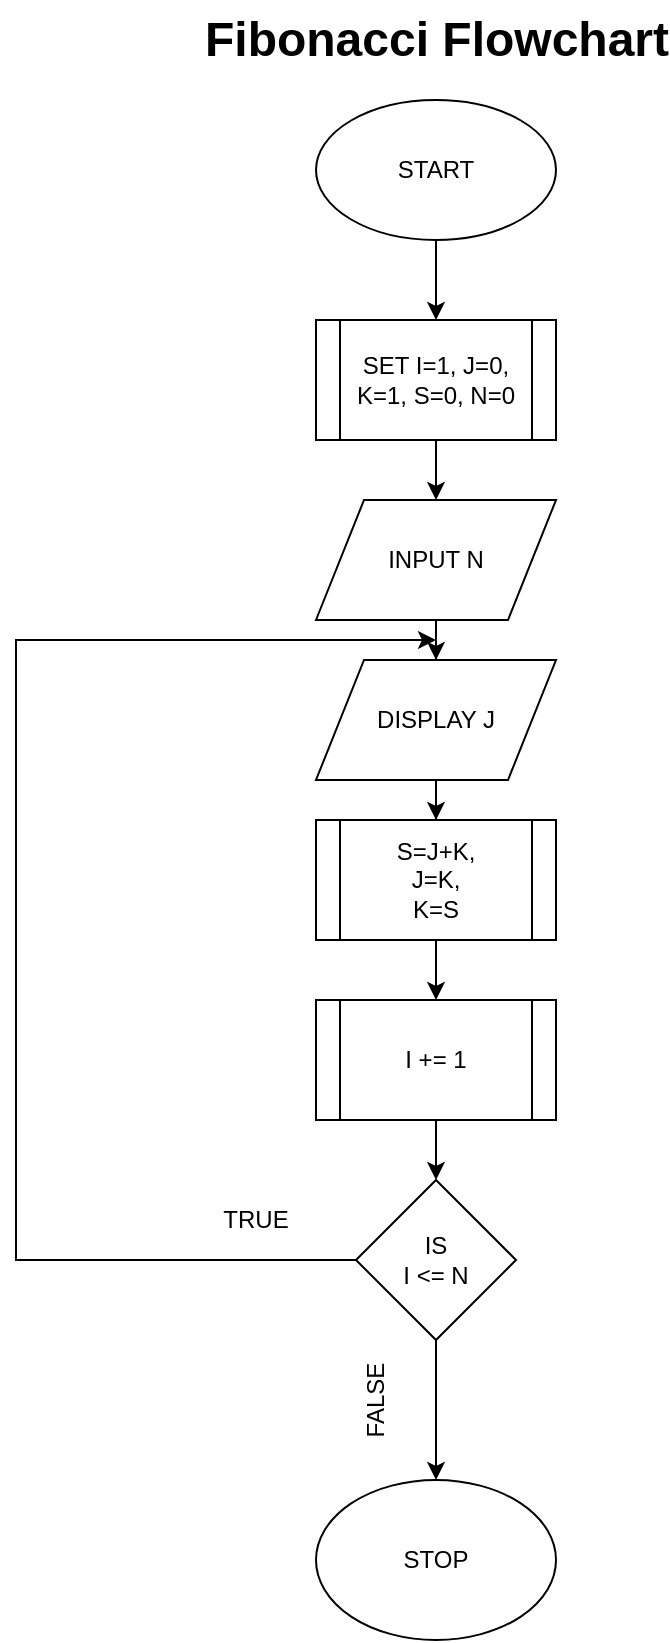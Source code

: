 <mxfile version="10.7.7" type="github"><diagram name="Page-1" id="74e2e168-ea6b-b213-b513-2b3c1d86103e"><mxGraphModel dx="1394" dy="757" grid="1" gridSize="10" guides="1" tooltips="1" connect="1" arrows="1" fold="1" page="1" pageScale="1" pageWidth="1100" pageHeight="850" background="#ffffff" math="0" shadow="0"><root><mxCell id="0"/><mxCell id="1" parent="0"/><mxCell id="OYP3aHdlq0PB60aHiCY8-4" style="edgeStyle=orthogonalEdgeStyle;rounded=0;orthogonalLoop=1;jettySize=auto;html=1;entryX=0.5;entryY=0;entryDx=0;entryDy=0;" edge="1" parent="1" source="OYP3aHdlq0PB60aHiCY8-1" target="OYP3aHdlq0PB60aHiCY8-3"><mxGeometry relative="1" as="geometry"/></mxCell><mxCell id="OYP3aHdlq0PB60aHiCY8-1" value="START" style="ellipse;whiteSpace=wrap;html=1;" vertex="1" parent="1"><mxGeometry x="490" y="50" width="120" height="70" as="geometry"/></mxCell><mxCell id="OYP3aHdlq0PB60aHiCY8-2" value="Fibonacci Flowchart&lt;br&gt;" style="text;strokeColor=none;fillColor=none;html=1;fontSize=24;fontStyle=1;verticalAlign=middle;align=center;" vertex="1" parent="1"><mxGeometry x="500" width="100" height="40" as="geometry"/></mxCell><mxCell id="OYP3aHdlq0PB60aHiCY8-6" style="edgeStyle=orthogonalEdgeStyle;rounded=0;orthogonalLoop=1;jettySize=auto;html=1;entryX=0.5;entryY=0;entryDx=0;entryDy=0;" edge="1" parent="1" source="OYP3aHdlq0PB60aHiCY8-3" target="OYP3aHdlq0PB60aHiCY8-5"><mxGeometry relative="1" as="geometry"/></mxCell><mxCell id="OYP3aHdlq0PB60aHiCY8-3" value="SET I=1, J=0, K=1, S=0, N=0" style="shape=process;whiteSpace=wrap;html=1;backgroundOutline=1;" vertex="1" parent="1"><mxGeometry x="490" y="160" width="120" height="60" as="geometry"/></mxCell><mxCell id="OYP3aHdlq0PB60aHiCY8-8" style="edgeStyle=orthogonalEdgeStyle;rounded=0;orthogonalLoop=1;jettySize=auto;html=1;" edge="1" parent="1" source="OYP3aHdlq0PB60aHiCY8-5" target="OYP3aHdlq0PB60aHiCY8-7"><mxGeometry relative="1" as="geometry"/></mxCell><mxCell id="OYP3aHdlq0PB60aHiCY8-5" value="INPUT N" style="shape=parallelogram;perimeter=parallelogramPerimeter;whiteSpace=wrap;html=1;" vertex="1" parent="1"><mxGeometry x="490" y="250" width="120" height="60" as="geometry"/></mxCell><mxCell id="OYP3aHdlq0PB60aHiCY8-10" style="edgeStyle=orthogonalEdgeStyle;rounded=0;orthogonalLoop=1;jettySize=auto;html=1;entryX=0.5;entryY=0;entryDx=0;entryDy=0;" edge="1" parent="1" source="OYP3aHdlq0PB60aHiCY8-7" target="OYP3aHdlq0PB60aHiCY8-9"><mxGeometry relative="1" as="geometry"/></mxCell><mxCell id="OYP3aHdlq0PB60aHiCY8-7" value="DISPLAY J" style="shape=parallelogram;perimeter=parallelogramPerimeter;whiteSpace=wrap;html=1;" vertex="1" parent="1"><mxGeometry x="490" y="330" width="120" height="60" as="geometry"/></mxCell><mxCell id="OYP3aHdlq0PB60aHiCY8-13" style="edgeStyle=orthogonalEdgeStyle;rounded=0;orthogonalLoop=1;jettySize=auto;html=1;" edge="1" parent="1" source="OYP3aHdlq0PB60aHiCY8-9" target="OYP3aHdlq0PB60aHiCY8-11"><mxGeometry relative="1" as="geometry"/></mxCell><mxCell id="OYP3aHdlq0PB60aHiCY8-9" value="S=J+K,&lt;br&gt;J=K,&lt;br&gt;K=S&lt;br&gt;" style="shape=process;whiteSpace=wrap;html=1;backgroundOutline=1;" vertex="1" parent="1"><mxGeometry x="490" y="410" width="120" height="60" as="geometry"/></mxCell><mxCell id="OYP3aHdlq0PB60aHiCY8-15" style="edgeStyle=orthogonalEdgeStyle;rounded=0;orthogonalLoop=1;jettySize=auto;html=1;entryX=0.5;entryY=0;entryDx=0;entryDy=0;" edge="1" parent="1" source="OYP3aHdlq0PB60aHiCY8-11" target="OYP3aHdlq0PB60aHiCY8-14"><mxGeometry relative="1" as="geometry"/></mxCell><mxCell id="OYP3aHdlq0PB60aHiCY8-11" value="I += 1" style="shape=process;whiteSpace=wrap;html=1;backgroundOutline=1;" vertex="1" parent="1"><mxGeometry x="490" y="500" width="120" height="60" as="geometry"/></mxCell><mxCell id="YqUCWHGP6vbL2bKTQsnA-5" style="edgeStyle=elbowEdgeStyle;rounded=0;orthogonalLoop=1;jettySize=auto;html=1;" edge="1" parent="1" source="OYP3aHdlq0PB60aHiCY8-14"><mxGeometry relative="1" as="geometry"><mxPoint x="550" y="320" as="targetPoint"/><Array as="points"><mxPoint x="340" y="540"/></Array></mxGeometry></mxCell><mxCell id="YqUCWHGP6vbL2bKTQsnA-9" style="edgeStyle=elbowEdgeStyle;rounded=0;orthogonalLoop=1;jettySize=auto;html=1;" edge="1" parent="1" source="OYP3aHdlq0PB60aHiCY8-14" target="YqUCWHGP6vbL2bKTQsnA-8"><mxGeometry relative="1" as="geometry"/></mxCell><mxCell id="OYP3aHdlq0PB60aHiCY8-14" value="IS&lt;br&gt;I &amp;lt;= N&lt;br&gt;" style="rhombus;whiteSpace=wrap;html=1;" vertex="1" parent="1"><mxGeometry x="510" y="590" width="80" height="80" as="geometry"/></mxCell><mxCell id="YqUCWHGP6vbL2bKTQsnA-6" value="TRUE" style="text;html=1;strokeColor=none;fillColor=none;align=center;verticalAlign=middle;whiteSpace=wrap;rounded=0;" vertex="1" parent="1"><mxGeometry x="440" y="600" width="40" height="20" as="geometry"/></mxCell><mxCell id="YqUCWHGP6vbL2bKTQsnA-8" value="STOP" style="ellipse;whiteSpace=wrap;html=1;" vertex="1" parent="1"><mxGeometry x="490" y="740" width="120" height="80" as="geometry"/></mxCell><mxCell id="YqUCWHGP6vbL2bKTQsnA-10" value="FALSE&lt;br&gt;" style="text;html=1;strokeColor=none;fillColor=none;align=center;verticalAlign=middle;whiteSpace=wrap;rounded=0;rotation=-90;" vertex="1" parent="1"><mxGeometry x="500" y="690" width="40" height="20" as="geometry"/></mxCell></root></mxGraphModel></diagram><diagram id="9CjNy5rpI3dvc3TU03Sr" name="Page-2"><mxGraphModel dx="1394" dy="757" grid="1" gridSize="10" guides="1" tooltips="1" connect="1" arrows="1" fold="1" page="1" pageScale="1" pageWidth="850" pageHeight="1100" math="0" shadow="0"><root><mxCell id="xNgyot-MZU8d6oYkODiV-0"/><mxCell id="xNgyot-MZU8d6oYkODiV-1" parent="xNgyot-MZU8d6oYkODiV-0"/></root></mxGraphModel></diagram></mxfile>
